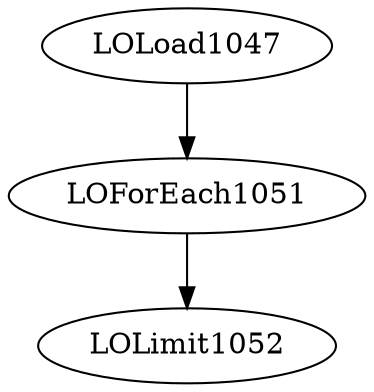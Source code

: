 digraph graph1 {
    LOLoad1047 -> LOForEach1051;
    LOForEach1051 [hasflat="true"];
    LOForEach1051 -> LOLimit1052;
    LOLimit1052 [limit="100"];
}
